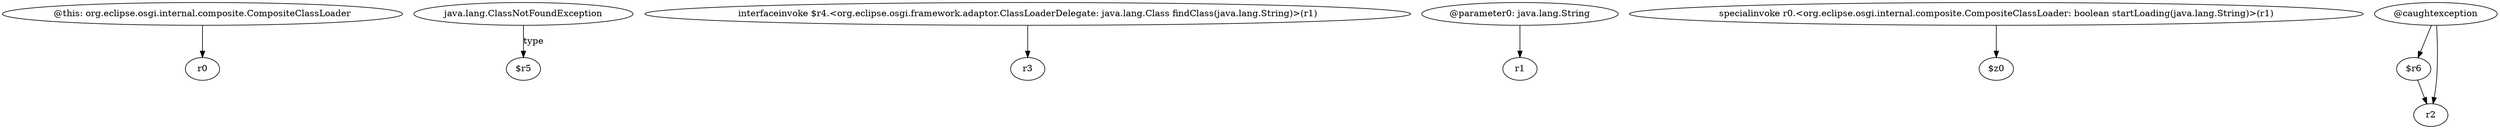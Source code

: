 digraph g {
0[label="@this: org.eclipse.osgi.internal.composite.CompositeClassLoader"]
1[label="r0"]
0->1[label=""]
2[label="java.lang.ClassNotFoundException"]
3[label="$r5"]
2->3[label="type"]
4[label="interfaceinvoke $r4.<org.eclipse.osgi.framework.adaptor.ClassLoaderDelegate: java.lang.Class findClass(java.lang.String)>(r1)"]
5[label="r3"]
4->5[label=""]
6[label="@parameter0: java.lang.String"]
7[label="r1"]
6->7[label=""]
8[label="specialinvoke r0.<org.eclipse.osgi.internal.composite.CompositeClassLoader: boolean startLoading(java.lang.String)>(r1)"]
9[label="$z0"]
8->9[label=""]
10[label="@caughtexception"]
11[label="$r6"]
10->11[label=""]
12[label="r2"]
10->12[label=""]
11->12[label=""]
}